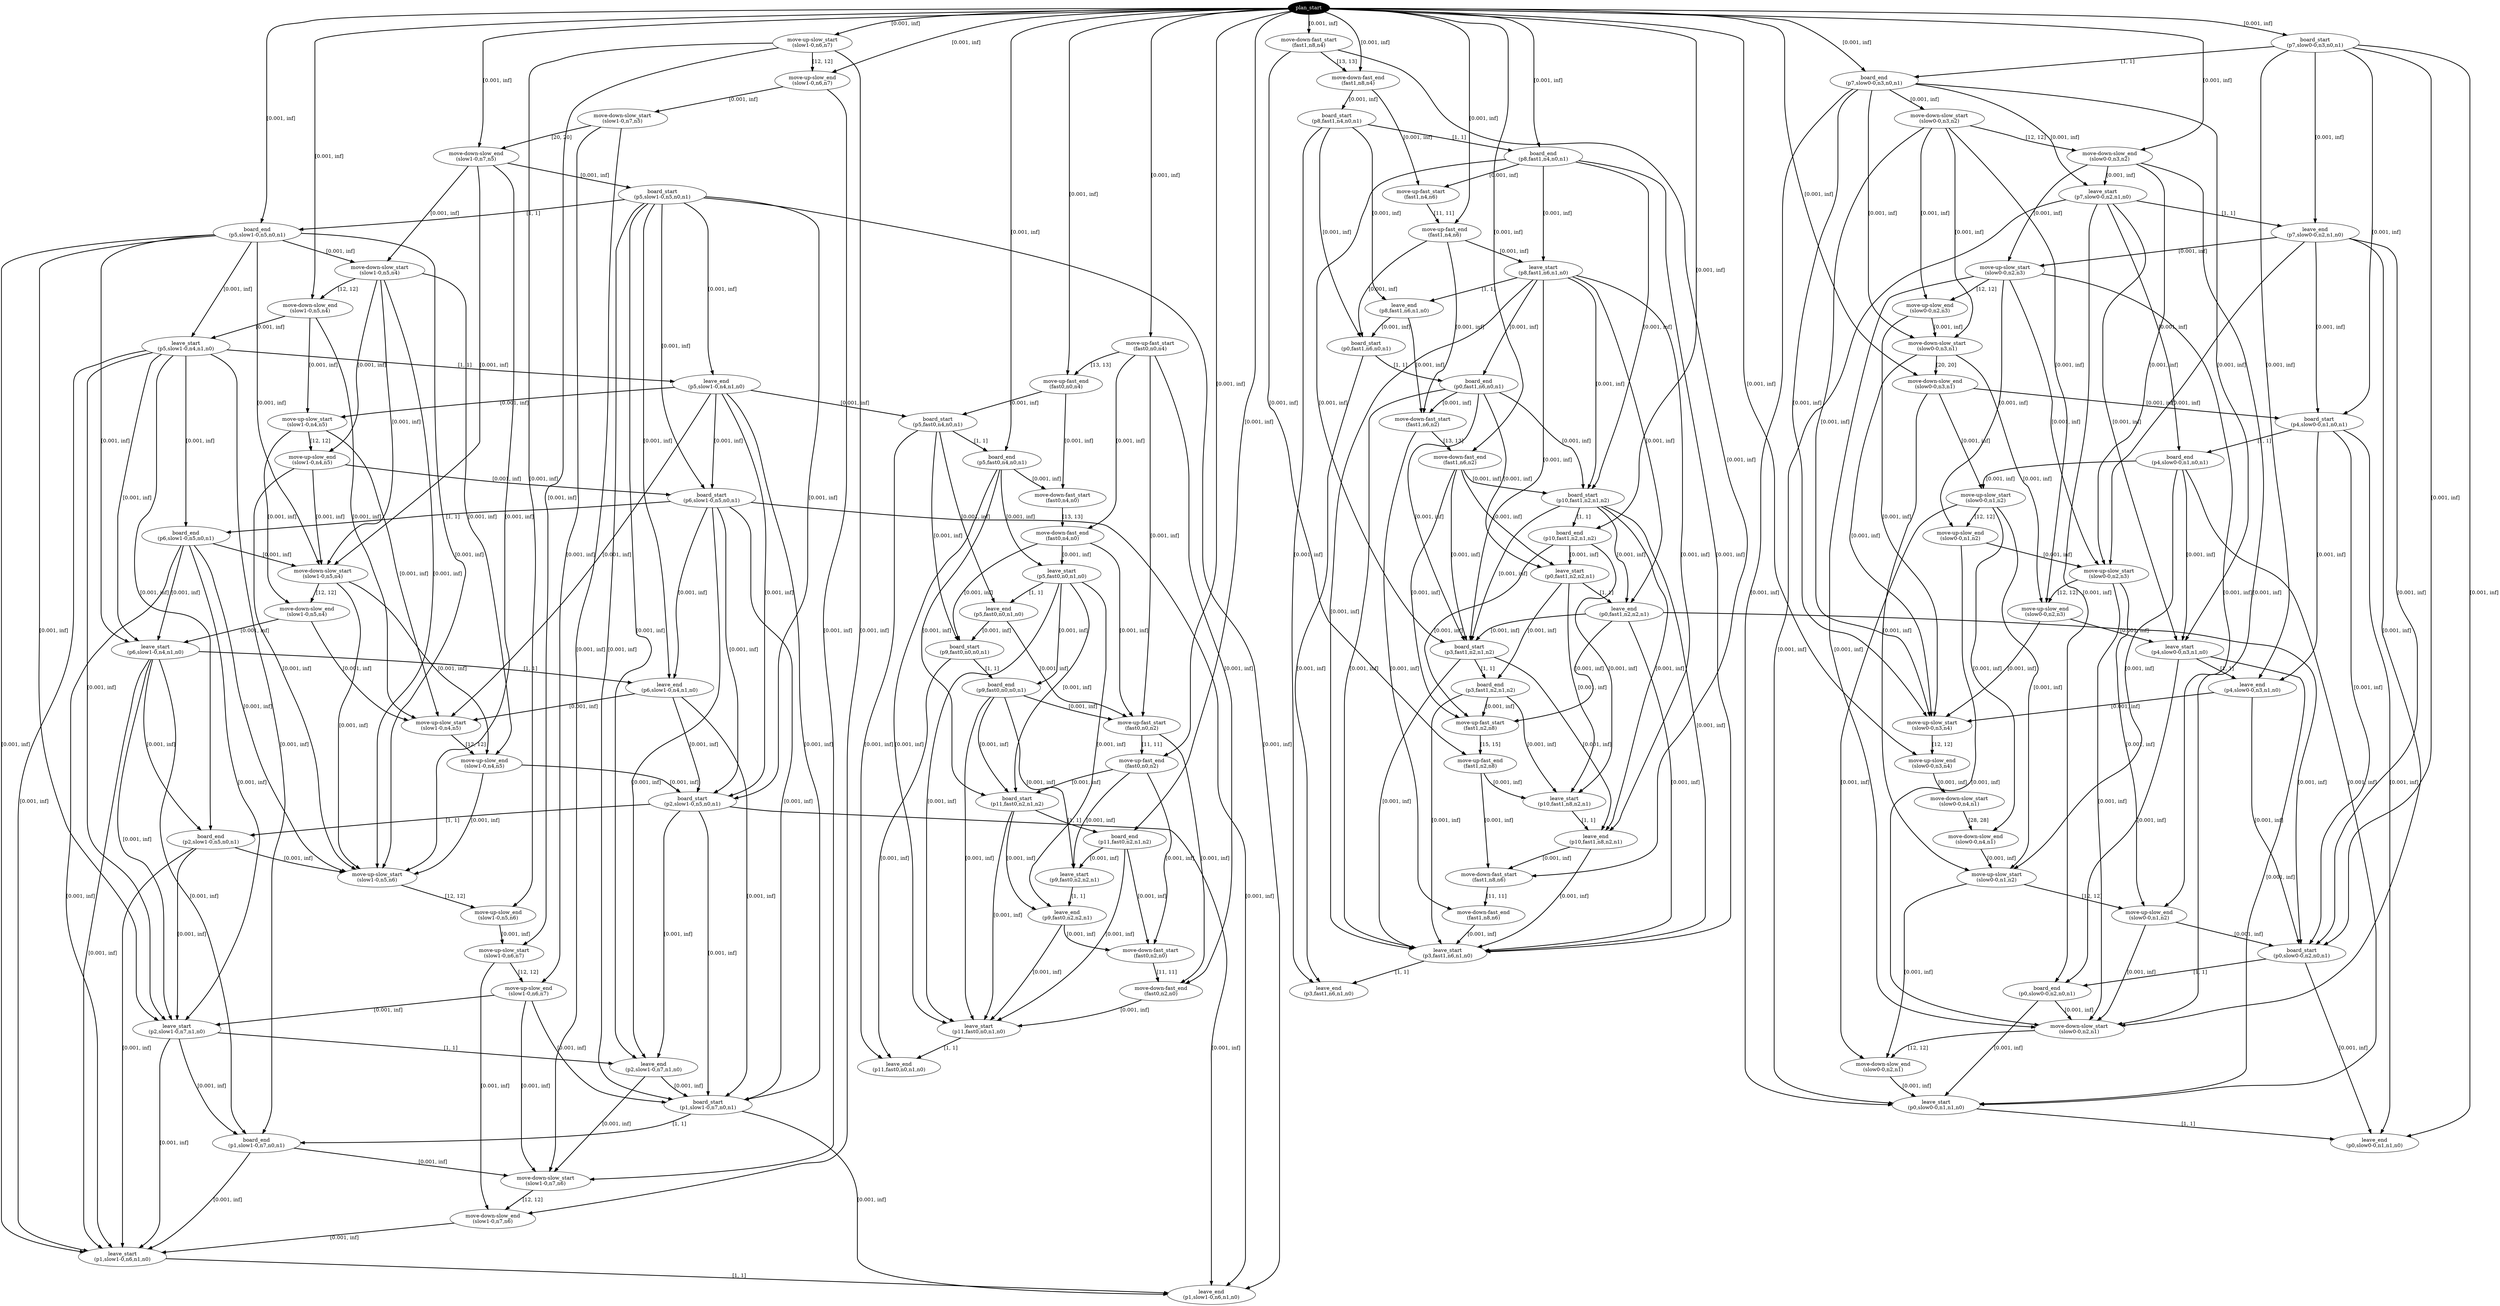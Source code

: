 digraph plan {
0[ label="plan_start",style=filled,fillcolor=black,fontcolor=white];
1[ label="move-up-slow_start
(slow1-0,n6,n7)"];
2[ label="move-up-slow_end
(slow1-0,n6,n7)"];
3[ label="move-down-fast_start
(fast1,n8,n4)"];
4[ label="move-down-fast_end
(fast1,n8,n4)"];
5[ label="board_start
(p7,slow0-0,n3,n0,n1)"];
6[ label="board_end
(p7,slow0-0,n3,n0,n1)"];
7[ label="move-up-fast_start
(fast0,n0,n4)"];
8[ label="move-up-fast_end
(fast0,n0,n4)"];
9[ label="move-down-slow_start
(slow0-0,n3,n2)"];
10[ label="move-down-slow_end
(slow0-0,n3,n2)"];
11[ label="move-down-slow_start
(slow1-0,n7,n5)"];
12[ label="move-down-slow_end
(slow1-0,n7,n5)"];
13[ label="leave_start
(p7,slow0-0,n2,n1,n0)"];
14[ label="leave_end
(p7,slow0-0,n2,n1,n0)"];
15[ label="board_start
(p8,fast1,n4,n0,n1)"];
16[ label="board_end
(p8,fast1,n4,n0,n1)"];
17[ label="move-up-slow_start
(slow0-0,n2,n3)"];
18[ label="move-up-slow_end
(slow0-0,n2,n3)"];
19[ label="move-up-fast_start
(fast1,n4,n6)"];
20[ label="move-up-fast_end
(fast1,n4,n6)"];
21[ label="leave_start
(p8,fast1,n6,n1,n0)"];
22[ label="leave_end
(p8,fast1,n6,n1,n0)"];
23[ label="move-down-slow_start
(slow0-0,n3,n1)"];
24[ label="move-down-slow_end
(slow0-0,n3,n1)"];
25[ label="board_start
(p0,fast1,n6,n0,n1)"];
26[ label="board_end
(p0,fast1,n6,n0,n1)"];
27[ label="move-down-fast_start
(fast1,n6,n2)"];
28[ label="move-down-fast_end
(fast1,n6,n2)"];
29[ label="board_start
(p5,slow1-0,n5,n0,n1)"];
30[ label="board_end
(p5,slow1-0,n5,n0,n1)"];
31[ label="move-down-slow_start
(slow1-0,n5,n4)"];
32[ label="move-down-slow_end
(slow1-0,n5,n4)"];
33[ label="board_start
(p10,fast1,n2,n1,n2)"];
34[ label="board_end
(p10,fast1,n2,n1,n2)"];
35[ label="leave_start
(p0,fast1,n2,n2,n1)"];
36[ label="leave_end
(p0,fast1,n2,n2,n1)"];
37[ label="board_start
(p3,fast1,n2,n1,n2)"];
38[ label="board_end
(p3,fast1,n2,n1,n2)"];
39[ label="move-up-fast_start
(fast1,n2,n8)"];
40[ label="move-up-fast_end
(fast1,n2,n8)"];
41[ label="leave_start
(p5,slow1-0,n4,n1,n0)"];
42[ label="leave_end
(p5,slow1-0,n4,n1,n0)"];
43[ label="move-up-slow_start
(slow1-0,n4,n5)"];
44[ label="move-up-slow_end
(slow1-0,n4,n5)"];
45[ label="board_start
(p4,slow0-0,n1,n0,n1)"];
46[ label="board_end
(p4,slow0-0,n1,n0,n1)"];
47[ label="board_start
(p5,fast0,n4,n0,n1)"];
48[ label="board_end
(p5,fast0,n4,n0,n1)"];
49[ label="move-up-slow_start
(slow0-0,n1,n2)"];
50[ label="move-up-slow_end
(slow0-0,n1,n2)"];
51[ label="move-down-fast_start
(fast0,n4,n0)"];
52[ label="move-down-fast_end
(fast0,n4,n0)"];
53[ label="board_start
(p6,slow1-0,n5,n0,n1)"];
54[ label="board_end
(p6,slow1-0,n5,n0,n1)"];
55[ label="leave_start
(p10,fast1,n8,n2,n1)"];
56[ label="leave_end
(p10,fast1,n8,n2,n1)"];
57[ label="move-down-slow_start
(slow1-0,n5,n4)"];
58[ label="move-down-slow_end
(slow1-0,n5,n4)"];
59[ label="move-up-slow_start
(slow0-0,n2,n3)"];
60[ label="move-up-slow_end
(slow0-0,n2,n3)"];
61[ label="move-down-fast_start
(fast1,n8,n6)"];
62[ label="move-down-fast_end
(fast1,n8,n6)"];
63[ label="leave_start
(p5,fast0,n0,n1,n0)"];
64[ label="leave_end
(p5,fast0,n0,n1,n0)"];
65[ label="board_start
(p9,fast0,n0,n0,n1)"];
66[ label="board_end
(p9,fast0,n0,n0,n1)"];
67[ label="move-up-fast_start
(fast0,n0,n2)"];
68[ label="move-up-fast_end
(fast0,n0,n2)"];
69[ label="leave_start
(p3,fast1,n6,n1,n0)"];
70[ label="leave_end
(p3,fast1,n6,n1,n0)"];
71[ label="leave_start
(p6,slow1-0,n4,n1,n0)"];
72[ label="leave_end
(p6,slow1-0,n4,n1,n0)"];
73[ label="leave_start
(p4,slow0-0,n3,n1,n0)"];
74[ label="leave_end
(p4,slow0-0,n3,n1,n0)"];
75[ label="move-up-slow_start
(slow1-0,n4,n5)"];
76[ label="move-up-slow_end
(slow1-0,n4,n5)"];
77[ label="move-up-slow_start
(slow0-0,n3,n4)"];
78[ label="move-up-slow_end
(slow0-0,n3,n4)"];
79[ label="board_start
(p11,fast0,n2,n1,n2)"];
80[ label="board_end
(p11,fast0,n2,n1,n2)"];
81[ label="leave_start
(p9,fast0,n2,n2,n1)"];
82[ label="leave_end
(p9,fast0,n2,n2,n1)"];
83[ label="move-down-fast_start
(fast0,n2,n0)"];
84[ label="move-down-fast_end
(fast0,n2,n0)"];
85[ label="board_start
(p2,slow1-0,n5,n0,n1)"];
86[ label="board_end
(p2,slow1-0,n5,n0,n1)"];
87[ label="move-down-slow_start
(slow0-0,n4,n1)"];
88[ label="move-down-slow_end
(slow0-0,n4,n1)"];
89[ label="move-up-slow_start
(slow1-0,n5,n6)"];
90[ label="move-up-slow_end
(slow1-0,n5,n6)"];
91[ label="leave_start
(p11,fast0,n0,n1,n0)"];
92[ label="leave_end
(p11,fast0,n0,n1,n0)"];
93[ label="move-up-slow_start
(slow1-0,n6,n7)"];
94[ label="move-up-slow_end
(slow1-0,n6,n7)"];
95[ label="leave_start
(p2,slow1-0,n7,n1,n0)"];
96[ label="leave_end
(p2,slow1-0,n7,n1,n0)"];
97[ label="board_start
(p1,slow1-0,n7,n0,n1)"];
98[ label="board_end
(p1,slow1-0,n7,n0,n1)"];
99[ label="move-down-slow_start
(slow1-0,n7,n6)"];
100[ label="move-down-slow_end
(slow1-0,n7,n6)"];
101[ label="move-up-slow_start
(slow0-0,n1,n2)"];
102[ label="move-up-slow_end
(slow0-0,n1,n2)"];
103[ label="leave_start
(p1,slow1-0,n6,n1,n0)"];
104[ label="leave_end
(p1,slow1-0,n6,n1,n0)"];
105[ label="board_start
(p0,slow0-0,n2,n0,n1)"];
106[ label="board_end
(p0,slow0-0,n2,n0,n1)"];
107[ label="move-down-slow_start
(slow0-0,n2,n1)"];
108[ label="move-down-slow_end
(slow0-0,n2,n1)"];
109[ label="leave_start
(p0,slow0-0,n1,n1,n0)"];
110[ label="leave_end
(p0,slow0-0,n1,n1,n0)"];
"0" -> "1" [ label="[0.001, inf]" , penwidth=2, color="black"]
"0" -> "3" [ label="[0.001, inf]" , penwidth=2, color="black"]
"0" -> "5" [ label="[0.001, inf]" , penwidth=2, color="black"]
"0" -> "7" [ label="[0.001, inf]" , penwidth=2, color="black"]
"5" -> "6" [ label="[1, 1]" , penwidth=2, color="black"]
"0" -> "6" [ label="[0.001, inf]" , penwidth=2, color="black"]
"6" -> "9" [ label="[0.001, inf]" , penwidth=2, color="black"]
"1" -> "2" [ label="[12, 12]" , penwidth=2, color="black"]
"0" -> "2" [ label="[0.001, inf]" , penwidth=2, color="black"]
"2" -> "11" [ label="[0.001, inf]" , penwidth=2, color="black"]
"3" -> "4" [ label="[13, 13]" , penwidth=2, color="black"]
"0" -> "4" [ label="[0.001, inf]" , penwidth=2, color="black"]
"7" -> "8" [ label="[13, 13]" , penwidth=2, color="black"]
"0" -> "8" [ label="[0.001, inf]" , penwidth=2, color="black"]
"9" -> "10" [ label="[12, 12]" , penwidth=2, color="black"]
"0" -> "10" [ label="[0.001, inf]" , penwidth=2, color="black"]
"6" -> "13" [ label="[0.001, inf]" , penwidth=2, color="black"]
"10" -> "13" [ label="[0.001, inf]" , penwidth=2, color="black"]
"4" -> "15" [ label="[0.001, inf]" , penwidth=2, color="black"]
"13" -> "14" [ label="[1, 1]" , penwidth=2, color="black"]
"5" -> "14" [ label="[0.001, inf]" , penwidth=2, color="black"]
"10" -> "17" [ label="[0.001, inf]" , penwidth=2, color="black"]
"14" -> "17" [ label="[0.001, inf]" , penwidth=2, color="black"]
"15" -> "16" [ label="[1, 1]" , penwidth=2, color="black"]
"0" -> "16" [ label="[0.001, inf]" , penwidth=2, color="black"]
"4" -> "19" [ label="[0.001, inf]" , penwidth=2, color="black"]
"16" -> "19" [ label="[0.001, inf]" , penwidth=2, color="black"]
"19" -> "20" [ label="[11, 11]" , penwidth=2, color="black"]
"0" -> "20" [ label="[0.001, inf]" , penwidth=2, color="black"]
"16" -> "21" [ label="[0.001, inf]" , penwidth=2, color="black"]
"20" -> "21" [ label="[0.001, inf]" , penwidth=2, color="black"]
"17" -> "18" [ label="[12, 12]" , penwidth=2, color="black"]
"9" -> "18" [ label="[0.001, inf]" , penwidth=2, color="black"]
"21" -> "22" [ label="[1, 1]" , penwidth=2, color="black"]
"15" -> "22" [ label="[0.001, inf]" , penwidth=2, color="black"]
"18" -> "23" [ label="[0.001, inf]" , penwidth=2, color="black"]
"9" -> "23" [ label="[0.001, inf]" , penwidth=2, color="black"]
"6" -> "23" [ label="[0.001, inf]" , penwidth=2, color="black"]
"22" -> "25" [ label="[0.001, inf]" , penwidth=2, color="black"]
"20" -> "25" [ label="[0.001, inf]" , penwidth=2, color="black"]
"15" -> "25" [ label="[0.001, inf]" , penwidth=2, color="black"]
"25" -> "26" [ label="[1, 1]" , penwidth=2, color="black"]
"21" -> "26" [ label="[0.001, inf]" , penwidth=2, color="black"]
"20" -> "27" [ label="[0.001, inf]" , penwidth=2, color="black"]
"26" -> "27" [ label="[0.001, inf]" , penwidth=2, color="black"]
"22" -> "27" [ label="[0.001, inf]" , penwidth=2, color="black"]
"11" -> "12" [ label="[20, 20]" , penwidth=2, color="black"]
"0" -> "12" [ label="[0.001, inf]" , penwidth=2, color="black"]
"12" -> "29" [ label="[0.001, inf]" , penwidth=2, color="black"]
"29" -> "30" [ label="[1, 1]" , penwidth=2, color="black"]
"0" -> "30" [ label="[0.001, inf]" , penwidth=2, color="black"]
"12" -> "31" [ label="[0.001, inf]" , penwidth=2, color="black"]
"30" -> "31" [ label="[0.001, inf]" , penwidth=2, color="black"]
"27" -> "28" [ label="[13, 13]" , penwidth=2, color="black"]
"0" -> "28" [ label="[0.001, inf]" , penwidth=2, color="black"]
"26" -> "33" [ label="[0.001, inf]" , penwidth=2, color="black"]
"28" -> "33" [ label="[0.001, inf]" , penwidth=2, color="black"]
"21" -> "33" [ label="[0.001, inf]" , penwidth=2, color="black"]
"16" -> "33" [ label="[0.001, inf]" , penwidth=2, color="black"]
"33" -> "34" [ label="[1, 1]" , penwidth=2, color="black"]
"0" -> "34" [ label="[0.001, inf]" , penwidth=2, color="black"]
"26" -> "35" [ label="[0.001, inf]" , penwidth=2, color="black"]
"34" -> "35" [ label="[0.001, inf]" , penwidth=2, color="black"]
"28" -> "35" [ label="[0.001, inf]" , penwidth=2, color="black"]
"35" -> "36" [ label="[1, 1]" , penwidth=2, color="black"]
"33" -> "36" [ label="[0.001, inf]" , penwidth=2, color="black"]
"21" -> "36" [ label="[0.001, inf]" , penwidth=2, color="black"]
"36" -> "37" [ label="[0.001, inf]" , penwidth=2, color="black"]
"28" -> "37" [ label="[0.001, inf]" , penwidth=2, color="black"]
"33" -> "37" [ label="[0.001, inf]" , penwidth=2, color="black"]
"26" -> "37" [ label="[0.001, inf]" , penwidth=2, color="black"]
"21" -> "37" [ label="[0.001, inf]" , penwidth=2, color="black"]
"16" -> "37" [ label="[0.001, inf]" , penwidth=2, color="black"]
"37" -> "38" [ label="[1, 1]" , penwidth=2, color="black"]
"35" -> "38" [ label="[0.001, inf]" , penwidth=2, color="black"]
"28" -> "39" [ label="[0.001, inf]" , penwidth=2, color="black"]
"38" -> "39" [ label="[0.001, inf]" , penwidth=2, color="black"]
"36" -> "39" [ label="[0.001, inf]" , penwidth=2, color="black"]
"34" -> "39" [ label="[0.001, inf]" , penwidth=2, color="black"]
"31" -> "32" [ label="[12, 12]" , penwidth=2, color="black"]
"0" -> "32" [ label="[0.001, inf]" , penwidth=2, color="black"]
"30" -> "41" [ label="[0.001, inf]" , penwidth=2, color="black"]
"32" -> "41" [ label="[0.001, inf]" , penwidth=2, color="black"]
"23" -> "24" [ label="[20, 20]" , penwidth=2, color="black"]
"0" -> "24" [ label="[0.001, inf]" , penwidth=2, color="black"]
"41" -> "42" [ label="[1, 1]" , penwidth=2, color="black"]
"29" -> "42" [ label="[0.001, inf]" , penwidth=2, color="black"]
"32" -> "43" [ label="[0.001, inf]" , penwidth=2, color="black"]
"42" -> "43" [ label="[0.001, inf]" , penwidth=2, color="black"]
"14" -> "45" [ label="[0.001, inf]" , penwidth=2, color="black"]
"24" -> "45" [ label="[0.001, inf]" , penwidth=2, color="black"]
"5" -> "45" [ label="[0.001, inf]" , penwidth=2, color="black"]
"42" -> "47" [ label="[0.001, inf]" , penwidth=2, color="black"]
"8" -> "47" [ label="[0.001, inf]" , penwidth=2, color="black"]
"45" -> "46" [ label="[1, 1]" , penwidth=2, color="black"]
"13" -> "46" [ label="[0.001, inf]" , penwidth=2, color="black"]
"24" -> "49" [ label="[0.001, inf]" , penwidth=2, color="black"]
"46" -> "49" [ label="[0.001, inf]" , penwidth=2, color="black"]
"47" -> "48" [ label="[1, 1]" , penwidth=2, color="black"]
"0" -> "48" [ label="[0.001, inf]" , penwidth=2, color="black"]
"8" -> "51" [ label="[0.001, inf]" , penwidth=2, color="black"]
"48" -> "51" [ label="[0.001, inf]" , penwidth=2, color="black"]
"43" -> "44" [ label="[12, 12]" , penwidth=2, color="black"]
"31" -> "44" [ label="[0.001, inf]" , penwidth=2, color="black"]
"42" -> "53" [ label="[0.001, inf]" , penwidth=2, color="black"]
"44" -> "53" [ label="[0.001, inf]" , penwidth=2, color="black"]
"29" -> "53" [ label="[0.001, inf]" , penwidth=2, color="black"]
"39" -> "40" [ label="[15, 15]" , penwidth=2, color="black"]
"3" -> "40" [ label="[0.001, inf]" , penwidth=2, color="black"]
"34" -> "55" [ label="[0.001, inf]" , penwidth=2, color="black"]
"38" -> "55" [ label="[0.001, inf]" , penwidth=2, color="black"]
"40" -> "55" [ label="[0.001, inf]" , penwidth=2, color="black"]
"35" -> "55" [ label="[0.001, inf]" , penwidth=2, color="black"]
"49" -> "50" [ label="[12, 12]" , penwidth=2, color="black"]
"17" -> "50" [ label="[0.001, inf]" , penwidth=2, color="black"]
"53" -> "54" [ label="[1, 1]" , penwidth=2, color="black"]
"41" -> "54" [ label="[0.001, inf]" , penwidth=2, color="black"]
"44" -> "57" [ label="[0.001, inf]" , penwidth=2, color="black"]
"54" -> "57" [ label="[0.001, inf]" , penwidth=2, color="black"]
"31" -> "57" [ label="[0.001, inf]" , penwidth=2, color="black"]
"30" -> "57" [ label="[0.001, inf]" , penwidth=2, color="black"]
"12" -> "57" [ label="[0.001, inf]" , penwidth=2, color="black"]
"50" -> "59" [ label="[0.001, inf]" , penwidth=2, color="black"]
"17" -> "59" [ label="[0.001, inf]" , penwidth=2, color="black"]
"14" -> "59" [ label="[0.001, inf]" , penwidth=2, color="black"]
"10" -> "59" [ label="[0.001, inf]" , penwidth=2, color="black"]
"55" -> "56" [ label="[1, 1]" , penwidth=2, color="black"]
"37" -> "56" [ label="[0.001, inf]" , penwidth=2, color="black"]
"33" -> "56" [ label="[0.001, inf]" , penwidth=2, color="black"]
"21" -> "56" [ label="[0.001, inf]" , penwidth=2, color="black"]
"40" -> "61" [ label="[0.001, inf]" , penwidth=2, color="black"]
"56" -> "61" [ label="[0.001, inf]" , penwidth=2, color="black"]
"3" -> "61" [ label="[0.001, inf]" , penwidth=2, color="black"]
"51" -> "52" [ label="[13, 13]" , penwidth=2, color="black"]
"7" -> "52" [ label="[0.001, inf]" , penwidth=2, color="black"]
"48" -> "63" [ label="[0.001, inf]" , penwidth=2, color="black"]
"52" -> "63" [ label="[0.001, inf]" , penwidth=2, color="black"]
"63" -> "64" [ label="[1, 1]" , penwidth=2, color="black"]
"47" -> "64" [ label="[0.001, inf]" , penwidth=2, color="black"]
"64" -> "65" [ label="[0.001, inf]" , penwidth=2, color="black"]
"52" -> "65" [ label="[0.001, inf]" , penwidth=2, color="black"]
"47" -> "65" [ label="[0.001, inf]" , penwidth=2, color="black"]
"65" -> "66" [ label="[1, 1]" , penwidth=2, color="black"]
"63" -> "66" [ label="[0.001, inf]" , penwidth=2, color="black"]
"52" -> "67" [ label="[0.001, inf]" , penwidth=2, color="black"]
"66" -> "67" [ label="[0.001, inf]" , penwidth=2, color="black"]
"64" -> "67" [ label="[0.001, inf]" , penwidth=2, color="black"]
"7" -> "67" [ label="[0.001, inf]" , penwidth=2, color="black"]
"61" -> "62" [ label="[11, 11]" , penwidth=2, color="black"]
"27" -> "62" [ label="[0.001, inf]" , penwidth=2, color="black"]
"38" -> "69" [ label="[0.001, inf]" , penwidth=2, color="black"]
"56" -> "69" [ label="[0.001, inf]" , penwidth=2, color="black"]
"62" -> "69" [ label="[0.001, inf]" , penwidth=2, color="black"]
"37" -> "69" [ label="[0.001, inf]" , penwidth=2, color="black"]
"36" -> "69" [ label="[0.001, inf]" , penwidth=2, color="black"]
"33" -> "69" [ label="[0.001, inf]" , penwidth=2, color="black"]
"26" -> "69" [ label="[0.001, inf]" , penwidth=2, color="black"]
"21" -> "69" [ label="[0.001, inf]" , penwidth=2, color="black"]
"16" -> "69" [ label="[0.001, inf]" , penwidth=2, color="black"]
"57" -> "58" [ label="[12, 12]" , penwidth=2, color="black"]
"43" -> "58" [ label="[0.001, inf]" , penwidth=2, color="black"]
"54" -> "71" [ label="[0.001, inf]" , penwidth=2, color="black"]
"58" -> "71" [ label="[0.001, inf]" , penwidth=2, color="black"]
"41" -> "71" [ label="[0.001, inf]" , penwidth=2, color="black"]
"30" -> "71" [ label="[0.001, inf]" , penwidth=2, color="black"]
"59" -> "60" [ label="[12, 12]" , penwidth=2, color="black"]
"23" -> "60" [ label="[0.001, inf]" , penwidth=2, color="black"]
"9" -> "60" [ label="[0.001, inf]" , penwidth=2, color="black"]
"46" -> "73" [ label="[0.001, inf]" , penwidth=2, color="black"]
"60" -> "73" [ label="[0.001, inf]" , penwidth=2, color="black"]
"13" -> "73" [ label="[0.001, inf]" , penwidth=2, color="black"]
"6" -> "73" [ label="[0.001, inf]" , penwidth=2, color="black"]
"69" -> "70" [ label="[1, 1]" , penwidth=2, color="black"]
"25" -> "70" [ label="[0.001, inf]" , penwidth=2, color="black"]
"15" -> "70" [ label="[0.001, inf]" , penwidth=2, color="black"]
"71" -> "72" [ label="[1, 1]" , penwidth=2, color="black"]
"53" -> "72" [ label="[0.001, inf]" , penwidth=2, color="black"]
"29" -> "72" [ label="[0.001, inf]" , penwidth=2, color="black"]
"58" -> "75" [ label="[0.001, inf]" , penwidth=2, color="black"]
"72" -> "75" [ label="[0.001, inf]" , penwidth=2, color="black"]
"43" -> "75" [ label="[0.001, inf]" , penwidth=2, color="black"]
"42" -> "75" [ label="[0.001, inf]" , penwidth=2, color="black"]
"32" -> "75" [ label="[0.001, inf]" , penwidth=2, color="black"]
"73" -> "74" [ label="[1, 1]" , penwidth=2, color="black"]
"45" -> "74" [ label="[0.001, inf]" , penwidth=2, color="black"]
"5" -> "74" [ label="[0.001, inf]" , penwidth=2, color="black"]
"60" -> "77" [ label="[0.001, inf]" , penwidth=2, color="black"]
"74" -> "77" [ label="[0.001, inf]" , penwidth=2, color="black"]
"23" -> "77" [ label="[0.001, inf]" , penwidth=2, color="black"]
"18" -> "77" [ label="[0.001, inf]" , penwidth=2, color="black"]
"9" -> "77" [ label="[0.001, inf]" , penwidth=2, color="black"]
"6" -> "77" [ label="[0.001, inf]" , penwidth=2, color="black"]
"67" -> "68" [ label="[11, 11]" , penwidth=2, color="black"]
"0" -> "68" [ label="[0.001, inf]" , penwidth=2, color="black"]
"66" -> "79" [ label="[0.001, inf]" , penwidth=2, color="black"]
"68" -> "79" [ label="[0.001, inf]" , penwidth=2, color="black"]
"63" -> "79" [ label="[0.001, inf]" , penwidth=2, color="black"]
"48" -> "79" [ label="[0.001, inf]" , penwidth=2, color="black"]
"79" -> "80" [ label="[1, 1]" , penwidth=2, color="black"]
"0" -> "80" [ label="[0.001, inf]" , penwidth=2, color="black"]
"66" -> "81" [ label="[0.001, inf]" , penwidth=2, color="black"]
"80" -> "81" [ label="[0.001, inf]" , penwidth=2, color="black"]
"68" -> "81" [ label="[0.001, inf]" , penwidth=2, color="black"]
"81" -> "82" [ label="[1, 1]" , penwidth=2, color="black"]
"79" -> "82" [ label="[0.001, inf]" , penwidth=2, color="black"]
"63" -> "82" [ label="[0.001, inf]" , penwidth=2, color="black"]
"68" -> "83" [ label="[0.001, inf]" , penwidth=2, color="black"]
"82" -> "83" [ label="[0.001, inf]" , penwidth=2, color="black"]
"80" -> "83" [ label="[0.001, inf]" , penwidth=2, color="black"]
"75" -> "76" [ label="[12, 12]" , penwidth=2, color="black"]
"57" -> "76" [ label="[0.001, inf]" , penwidth=2, color="black"]
"31" -> "76" [ label="[0.001, inf]" , penwidth=2, color="black"]
"72" -> "85" [ label="[0.001, inf]" , penwidth=2, color="black"]
"76" -> "85" [ label="[0.001, inf]" , penwidth=2, color="black"]
"53" -> "85" [ label="[0.001, inf]" , penwidth=2, color="black"]
"42" -> "85" [ label="[0.001, inf]" , penwidth=2, color="black"]
"29" -> "85" [ label="[0.001, inf]" , penwidth=2, color="black"]
"77" -> "78" [ label="[12, 12]" , penwidth=2, color="black"]
"0" -> "78" [ label="[0.001, inf]" , penwidth=2, color="black"]
"78" -> "87" [ label="[0.001, inf]" , penwidth=2, color="black"]
"85" -> "86" [ label="[1, 1]" , penwidth=2, color="black"]
"71" -> "86" [ label="[0.001, inf]" , penwidth=2, color="black"]
"41" -> "86" [ label="[0.001, inf]" , penwidth=2, color="black"]
"76" -> "89" [ label="[0.001, inf]" , penwidth=2, color="black"]
"86" -> "89" [ label="[0.001, inf]" , penwidth=2, color="black"]
"57" -> "89" [ label="[0.001, inf]" , penwidth=2, color="black"]
"54" -> "89" [ label="[0.001, inf]" , penwidth=2, color="black"]
"44" -> "89" [ label="[0.001, inf]" , penwidth=2, color="black"]
"31" -> "89" [ label="[0.001, inf]" , penwidth=2, color="black"]
"30" -> "89" [ label="[0.001, inf]" , penwidth=2, color="black"]
"12" -> "89" [ label="[0.001, inf]" , penwidth=2, color="black"]
"83" -> "84" [ label="[11, 11]" , penwidth=2, color="black"]
"67" -> "84" [ label="[0.001, inf]" , penwidth=2, color="black"]
"7" -> "84" [ label="[0.001, inf]" , penwidth=2, color="black"]
"80" -> "91" [ label="[0.001, inf]" , penwidth=2, color="black"]
"82" -> "91" [ label="[0.001, inf]" , penwidth=2, color="black"]
"84" -> "91" [ label="[0.001, inf]" , penwidth=2, color="black"]
"79" -> "91" [ label="[0.001, inf]" , penwidth=2, color="black"]
"66" -> "91" [ label="[0.001, inf]" , penwidth=2, color="black"]
"63" -> "91" [ label="[0.001, inf]" , penwidth=2, color="black"]
"48" -> "91" [ label="[0.001, inf]" , penwidth=2, color="black"]
"91" -> "92" [ label="[1, 1]" , penwidth=2, color="black"]
"65" -> "92" [ label="[0.001, inf]" , penwidth=2, color="black"]
"47" -> "92" [ label="[0.001, inf]" , penwidth=2, color="black"]
"89" -> "90" [ label="[12, 12]" , penwidth=2, color="black"]
"1" -> "90" [ label="[0.001, inf]" , penwidth=2, color="black"]
"90" -> "93" [ label="[0.001, inf]" , penwidth=2, color="black"]
"1" -> "93" [ label="[0.001, inf]" , penwidth=2, color="black"]
"93" -> "94" [ label="[12, 12]" , penwidth=2, color="black"]
"11" -> "94" [ label="[0.001, inf]" , penwidth=2, color="black"]
"86" -> "95" [ label="[0.001, inf]" , penwidth=2, color="black"]
"94" -> "95" [ label="[0.001, inf]" , penwidth=2, color="black"]
"71" -> "95" [ label="[0.001, inf]" , penwidth=2, color="black"]
"54" -> "95" [ label="[0.001, inf]" , penwidth=2, color="black"]
"41" -> "95" [ label="[0.001, inf]" , penwidth=2, color="black"]
"30" -> "95" [ label="[0.001, inf]" , penwidth=2, color="black"]
"95" -> "96" [ label="[1, 1]" , penwidth=2, color="black"]
"85" -> "96" [ label="[0.001, inf]" , penwidth=2, color="black"]
"53" -> "96" [ label="[0.001, inf]" , penwidth=2, color="black"]
"29" -> "96" [ label="[0.001, inf]" , penwidth=2, color="black"]
"96" -> "97" [ label="[0.001, inf]" , penwidth=2, color="black"]
"94" -> "97" [ label="[0.001, inf]" , penwidth=2, color="black"]
"85" -> "97" [ label="[0.001, inf]" , penwidth=2, color="black"]
"72" -> "97" [ label="[0.001, inf]" , penwidth=2, color="black"]
"53" -> "97" [ label="[0.001, inf]" , penwidth=2, color="black"]
"42" -> "97" [ label="[0.001, inf]" , penwidth=2, color="black"]
"29" -> "97" [ label="[0.001, inf]" , penwidth=2, color="black"]
"97" -> "98" [ label="[1, 1]" , penwidth=2, color="black"]
"95" -> "98" [ label="[0.001, inf]" , penwidth=2, color="black"]
"71" -> "98" [ label="[0.001, inf]" , penwidth=2, color="black"]
"41" -> "98" [ label="[0.001, inf]" , penwidth=2, color="black"]
"94" -> "99" [ label="[0.001, inf]" , penwidth=2, color="black"]
"98" -> "99" [ label="[0.001, inf]" , penwidth=2, color="black"]
"96" -> "99" [ label="[0.001, inf]" , penwidth=2, color="black"]
"11" -> "99" [ label="[0.001, inf]" , penwidth=2, color="black"]
"2" -> "99" [ label="[0.001, inf]" , penwidth=2, color="black"]
"87" -> "88" [ label="[28, 28]" , penwidth=2, color="black"]
"49" -> "88" [ label="[0.001, inf]" , penwidth=2, color="black"]
"88" -> "101" [ label="[0.001, inf]" , penwidth=2, color="black"]
"49" -> "101" [ label="[0.001, inf]" , penwidth=2, color="black"]
"46" -> "101" [ label="[0.001, inf]" , penwidth=2, color="black"]
"24" -> "101" [ label="[0.001, inf]" , penwidth=2, color="black"]
"99" -> "100" [ label="[12, 12]" , penwidth=2, color="black"]
"93" -> "100" [ label="[0.001, inf]" , penwidth=2, color="black"]
"1" -> "100" [ label="[0.001, inf]" , penwidth=2, color="black"]
"98" -> "103" [ label="[0.001, inf]" , penwidth=2, color="black"]
"100" -> "103" [ label="[0.001, inf]" , penwidth=2, color="black"]
"95" -> "103" [ label="[0.001, inf]" , penwidth=2, color="black"]
"86" -> "103" [ label="[0.001, inf]" , penwidth=2, color="black"]
"71" -> "103" [ label="[0.001, inf]" , penwidth=2, color="black"]
"54" -> "103" [ label="[0.001, inf]" , penwidth=2, color="black"]
"41" -> "103" [ label="[0.001, inf]" , penwidth=2, color="black"]
"30" -> "103" [ label="[0.001, inf]" , penwidth=2, color="black"]
"103" -> "104" [ label="[1, 1]" , penwidth=2, color="black"]
"97" -> "104" [ label="[0.001, inf]" , penwidth=2, color="black"]
"85" -> "104" [ label="[0.001, inf]" , penwidth=2, color="black"]
"53" -> "104" [ label="[0.001, inf]" , penwidth=2, color="black"]
"29" -> "104" [ label="[0.001, inf]" , penwidth=2, color="black"]
"101" -> "102" [ label="[12, 12]" , penwidth=2, color="black"]
"59" -> "102" [ label="[0.001, inf]" , penwidth=2, color="black"]
"17" -> "102" [ label="[0.001, inf]" , penwidth=2, color="black"]
"36" -> "105" [ label="[0.001, inf]" , penwidth=2, color="black"]
"74" -> "105" [ label="[0.001, inf]" , penwidth=2, color="black"]
"102" -> "105" [ label="[0.001, inf]" , penwidth=2, color="black"]
"45" -> "105" [ label="[0.001, inf]" , penwidth=2, color="black"]
"14" -> "105" [ label="[0.001, inf]" , penwidth=2, color="black"]
"5" -> "105" [ label="[0.001, inf]" , penwidth=2, color="black"]
"105" -> "106" [ label="[1, 1]" , penwidth=2, color="black"]
"73" -> "106" [ label="[0.001, inf]" , penwidth=2, color="black"]
"13" -> "106" [ label="[0.001, inf]" , penwidth=2, color="black"]
"102" -> "107" [ label="[0.001, inf]" , penwidth=2, color="black"]
"106" -> "107" [ label="[0.001, inf]" , penwidth=2, color="black"]
"59" -> "107" [ label="[0.001, inf]" , penwidth=2, color="black"]
"50" -> "107" [ label="[0.001, inf]" , penwidth=2, color="black"]
"17" -> "107" [ label="[0.001, inf]" , penwidth=2, color="black"]
"14" -> "107" [ label="[0.001, inf]" , penwidth=2, color="black"]
"10" -> "107" [ label="[0.001, inf]" , penwidth=2, color="black"]
"107" -> "108" [ label="[12, 12]" , penwidth=2, color="black"]
"101" -> "108" [ label="[0.001, inf]" , penwidth=2, color="black"]
"49" -> "108" [ label="[0.001, inf]" , penwidth=2, color="black"]
"106" -> "109" [ label="[0.001, inf]" , penwidth=2, color="black"]
"108" -> "109" [ label="[0.001, inf]" , penwidth=2, color="black"]
"73" -> "109" [ label="[0.001, inf]" , penwidth=2, color="black"]
"46" -> "109" [ label="[0.001, inf]" , penwidth=2, color="black"]
"13" -> "109" [ label="[0.001, inf]" , penwidth=2, color="black"]
"6" -> "109" [ label="[0.001, inf]" , penwidth=2, color="black"]
"109" -> "110" [ label="[1, 1]" , penwidth=2, color="black"]
"105" -> "110" [ label="[0.001, inf]" , penwidth=2, color="black"]
"45" -> "110" [ label="[0.001, inf]" , penwidth=2, color="black"]
"5" -> "110" [ label="[0.001, inf]" , penwidth=2, color="black"]
}
